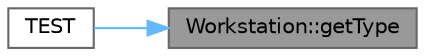 digraph "Workstation::getType"
{
 // LATEX_PDF_SIZE
  bgcolor="transparent";
  edge [fontname=Helvetica,fontsize=10,labelfontname=Helvetica,labelfontsize=10];
  node [fontname=Helvetica,fontsize=10,shape=box,height=0.2,width=0.4];
  rankdir="RL";
  Node1 [id="Node000001",label="Workstation::getType",height=0.2,width=0.4,color="gray40", fillcolor="grey60", style="filled", fontcolor="black",tooltip="Чисто виртуальная функция для получения типа устройства."];
  Node1 -> Node2 [id="edge1_Node000001_Node000002",dir="back",color="steelblue1",style="solid",tooltip=" "];
  Node2 [id="Node000002",label="TEST",height=0.2,width=0.4,color="grey40", fillcolor="white", style="filled",URL="$group__workstation__printer__tests.html#ga8480b4e33bb59c295d84ae8c965fff06",tooltip=" "];
}
